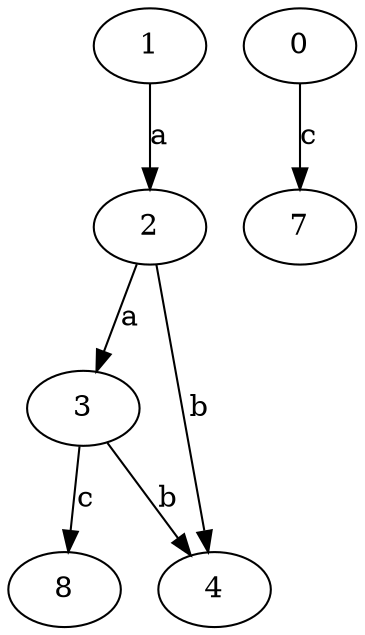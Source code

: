 strict digraph  {
2;
3;
0;
1;
4;
7;
8;
2 -> 3  [label=a];
2 -> 4  [label=b];
3 -> 4  [label=b];
3 -> 8  [label=c];
0 -> 7  [label=c];
1 -> 2  [label=a];
}
